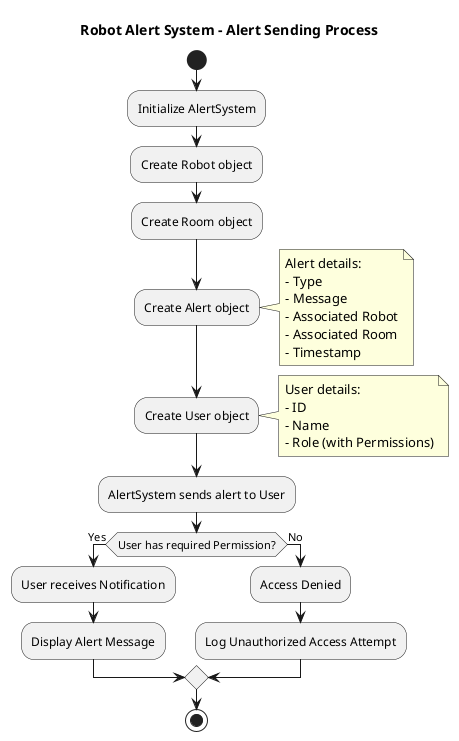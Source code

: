 @startuml
title Robot Alert System - Alert Sending Process

start

:Initialize AlertSystem;

:Create Robot object;
:Create Room object;

:Create Alert object;
note right
  Alert details:
  - Type
  - Message
  - Associated Robot
  - Associated Room
  - Timestamp
end note

:Create User object;
note right
  User details:
  - ID
  - Name
  - Role (with Permissions)
end note

:AlertSystem sends alert to User;

if (User has required Permission?) then (Yes)
    :User receives Notification;
    :Display Alert Message;
else (No)
    :Access Denied;
    :Log Unauthorized Access Attempt;
endif

stop
@enduml
